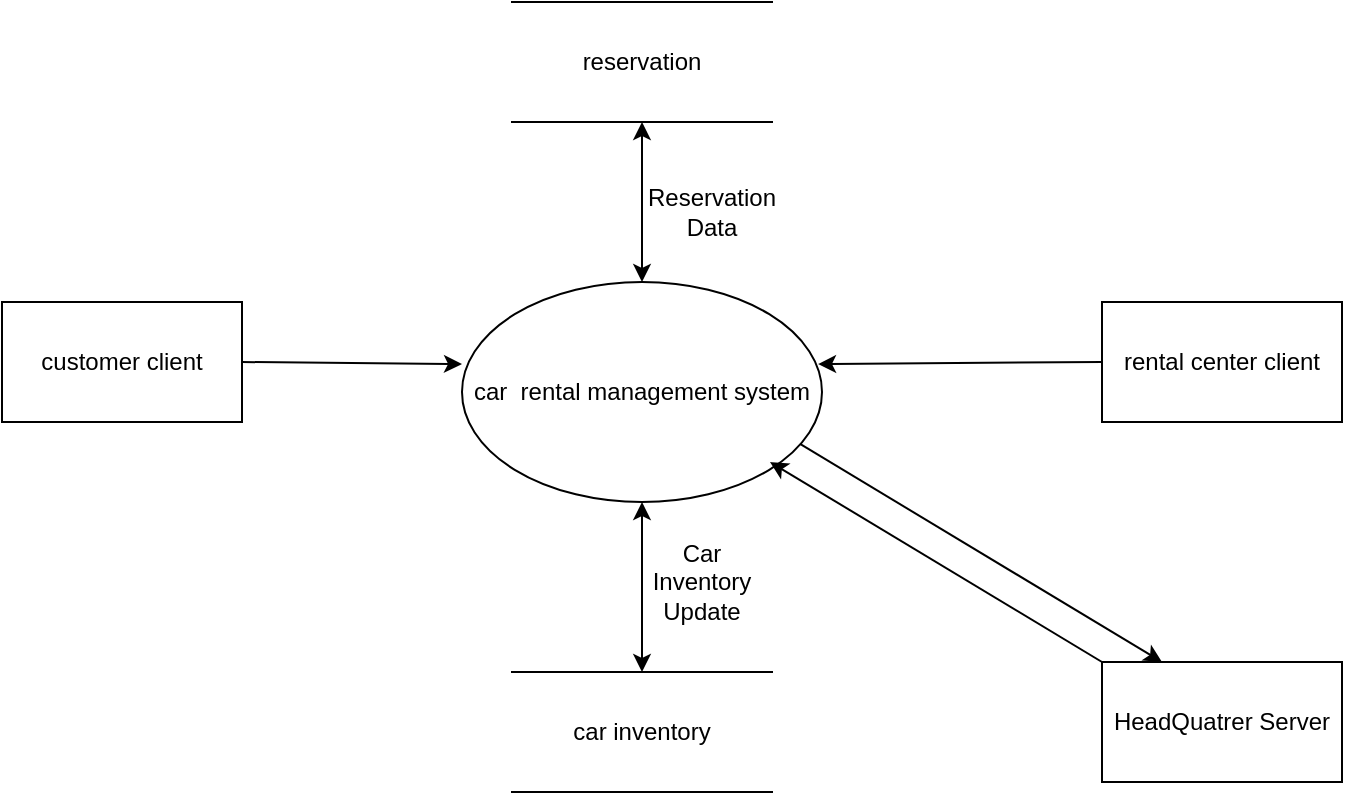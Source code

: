 <mxfile version="26.2.4">
  <diagram name="Page-1" id="5d7acffa-a066-3a61-03fe-96351882024d">
    <mxGraphModel dx="880" dy="742" grid="1" gridSize="10" guides="1" tooltips="1" connect="1" arrows="1" fold="1" page="1" pageScale="1" pageWidth="1100" pageHeight="850" background="#ffffff" math="0" shadow="0">
      <root>
        <mxCell id="0" />
        <mxCell id="1" parent="0" />
        <mxCell id="s5QRhpcnE34uPsZO7EeD-14" value="car inventory" style="shape=partialRectangle;whiteSpace=wrap;html=1;left=0;right=0;fillColor=none;" vertex="1" parent="1">
          <mxGeometry x="515" y="485" width="130" height="60" as="geometry" />
        </mxCell>
        <mxCell id="s5QRhpcnE34uPsZO7EeD-15" value="rental center client" style="rounded=0;whiteSpace=wrap;html=1;" vertex="1" parent="1">
          <mxGeometry x="810" y="300" width="120" height="60" as="geometry" />
        </mxCell>
        <mxCell id="s5QRhpcnE34uPsZO7EeD-16" value="HeadQuatrer Server" style="rounded=0;whiteSpace=wrap;html=1;" vertex="1" parent="1">
          <mxGeometry x="810" y="480" width="120" height="60" as="geometry" />
        </mxCell>
        <mxCell id="s5QRhpcnE34uPsZO7EeD-17" value="customer client" style="rounded=0;whiteSpace=wrap;html=1;" vertex="1" parent="1">
          <mxGeometry x="260" y="300" width="120" height="60" as="geometry" />
        </mxCell>
        <mxCell id="s5QRhpcnE34uPsZO7EeD-18" value="car&amp;nbsp; rental management system" style="ellipse;whiteSpace=wrap;html=1;" vertex="1" parent="1">
          <mxGeometry x="490" y="290" width="180" height="110" as="geometry" />
        </mxCell>
        <mxCell id="s5QRhpcnE34uPsZO7EeD-19" value="" style="endArrow=classic;html=1;rounded=0;exitX=1;exitY=0.5;exitDx=0;exitDy=0;entryX=0;entryY=0.373;entryDx=0;entryDy=0;entryPerimeter=0;" edge="1" parent="1" source="s5QRhpcnE34uPsZO7EeD-17" target="s5QRhpcnE34uPsZO7EeD-18">
          <mxGeometry width="50" height="50" relative="1" as="geometry">
            <mxPoint x="560" y="480" as="sourcePoint" />
            <mxPoint x="610" y="430" as="targetPoint" />
          </mxGeometry>
        </mxCell>
        <mxCell id="s5QRhpcnE34uPsZO7EeD-21" value="" style="endArrow=classic;html=1;rounded=0;exitX=0;exitY=0.5;exitDx=0;exitDy=0;entryX=0.989;entryY=0.373;entryDx=0;entryDy=0;entryPerimeter=0;" edge="1" parent="1" source="s5QRhpcnE34uPsZO7EeD-15" target="s5QRhpcnE34uPsZO7EeD-18">
          <mxGeometry width="50" height="50" relative="1" as="geometry">
            <mxPoint x="560" y="480" as="sourcePoint" />
            <mxPoint x="610" y="430" as="targetPoint" />
          </mxGeometry>
        </mxCell>
        <mxCell id="s5QRhpcnE34uPsZO7EeD-24" value="" style="endArrow=classic;html=1;rounded=0;exitX=0;exitY=0;exitDx=0;exitDy=0;" edge="1" parent="1" source="s5QRhpcnE34uPsZO7EeD-16">
          <mxGeometry width="50" height="50" relative="1" as="geometry">
            <mxPoint x="560" y="480" as="sourcePoint" />
            <mxPoint x="644" y="380" as="targetPoint" />
          </mxGeometry>
        </mxCell>
        <mxCell id="s5QRhpcnE34uPsZO7EeD-25" value="reservation" style="shape=partialRectangle;whiteSpace=wrap;html=1;left=0;right=0;fillColor=none;" vertex="1" parent="1">
          <mxGeometry x="515" y="150" width="130" height="60" as="geometry" />
        </mxCell>
        <mxCell id="s5QRhpcnE34uPsZO7EeD-31" value="Reservation Data" style="text;html=1;align=center;verticalAlign=middle;whiteSpace=wrap;rounded=0;" vertex="1" parent="1">
          <mxGeometry x="585" y="240" width="60" height="30" as="geometry" />
        </mxCell>
        <mxCell id="s5QRhpcnE34uPsZO7EeD-33" value="Car Inventory Update" style="text;html=1;align=center;verticalAlign=middle;whiteSpace=wrap;rounded=0;" vertex="1" parent="1">
          <mxGeometry x="580" y="425" width="60" height="30" as="geometry" />
        </mxCell>
        <mxCell id="s5QRhpcnE34uPsZO7EeD-34" value="" style="endArrow=classic;html=1;rounded=0;exitX=0.939;exitY=0.736;exitDx=0;exitDy=0;exitPerimeter=0;entryX=0.25;entryY=0;entryDx=0;entryDy=0;" edge="1" parent="1" source="s5QRhpcnE34uPsZO7EeD-18" target="s5QRhpcnE34uPsZO7EeD-16">
          <mxGeometry width="50" height="50" relative="1" as="geometry">
            <mxPoint x="560" y="460" as="sourcePoint" />
            <mxPoint x="610" y="410" as="targetPoint" />
          </mxGeometry>
        </mxCell>
        <mxCell id="s5QRhpcnE34uPsZO7EeD-35" value="" style="endArrow=classic;startArrow=classic;html=1;rounded=0;entryX=0.5;entryY=1;entryDx=0;entryDy=0;exitX=0.5;exitY=0;exitDx=0;exitDy=0;" edge="1" parent="1" source="s5QRhpcnE34uPsZO7EeD-18" target="s5QRhpcnE34uPsZO7EeD-25">
          <mxGeometry width="50" height="50" relative="1" as="geometry">
            <mxPoint x="560" y="360" as="sourcePoint" />
            <mxPoint x="610" y="310" as="targetPoint" />
          </mxGeometry>
        </mxCell>
        <mxCell id="s5QRhpcnE34uPsZO7EeD-36" value="" style="endArrow=classic;startArrow=classic;html=1;rounded=0;exitX=0.5;exitY=0;exitDx=0;exitDy=0;entryX=0.5;entryY=1;entryDx=0;entryDy=0;" edge="1" parent="1" source="s5QRhpcnE34uPsZO7EeD-14" target="s5QRhpcnE34uPsZO7EeD-18">
          <mxGeometry width="50" height="50" relative="1" as="geometry">
            <mxPoint x="560" y="360" as="sourcePoint" />
            <mxPoint x="610" y="310" as="targetPoint" />
          </mxGeometry>
        </mxCell>
      </root>
    </mxGraphModel>
  </diagram>
</mxfile>
